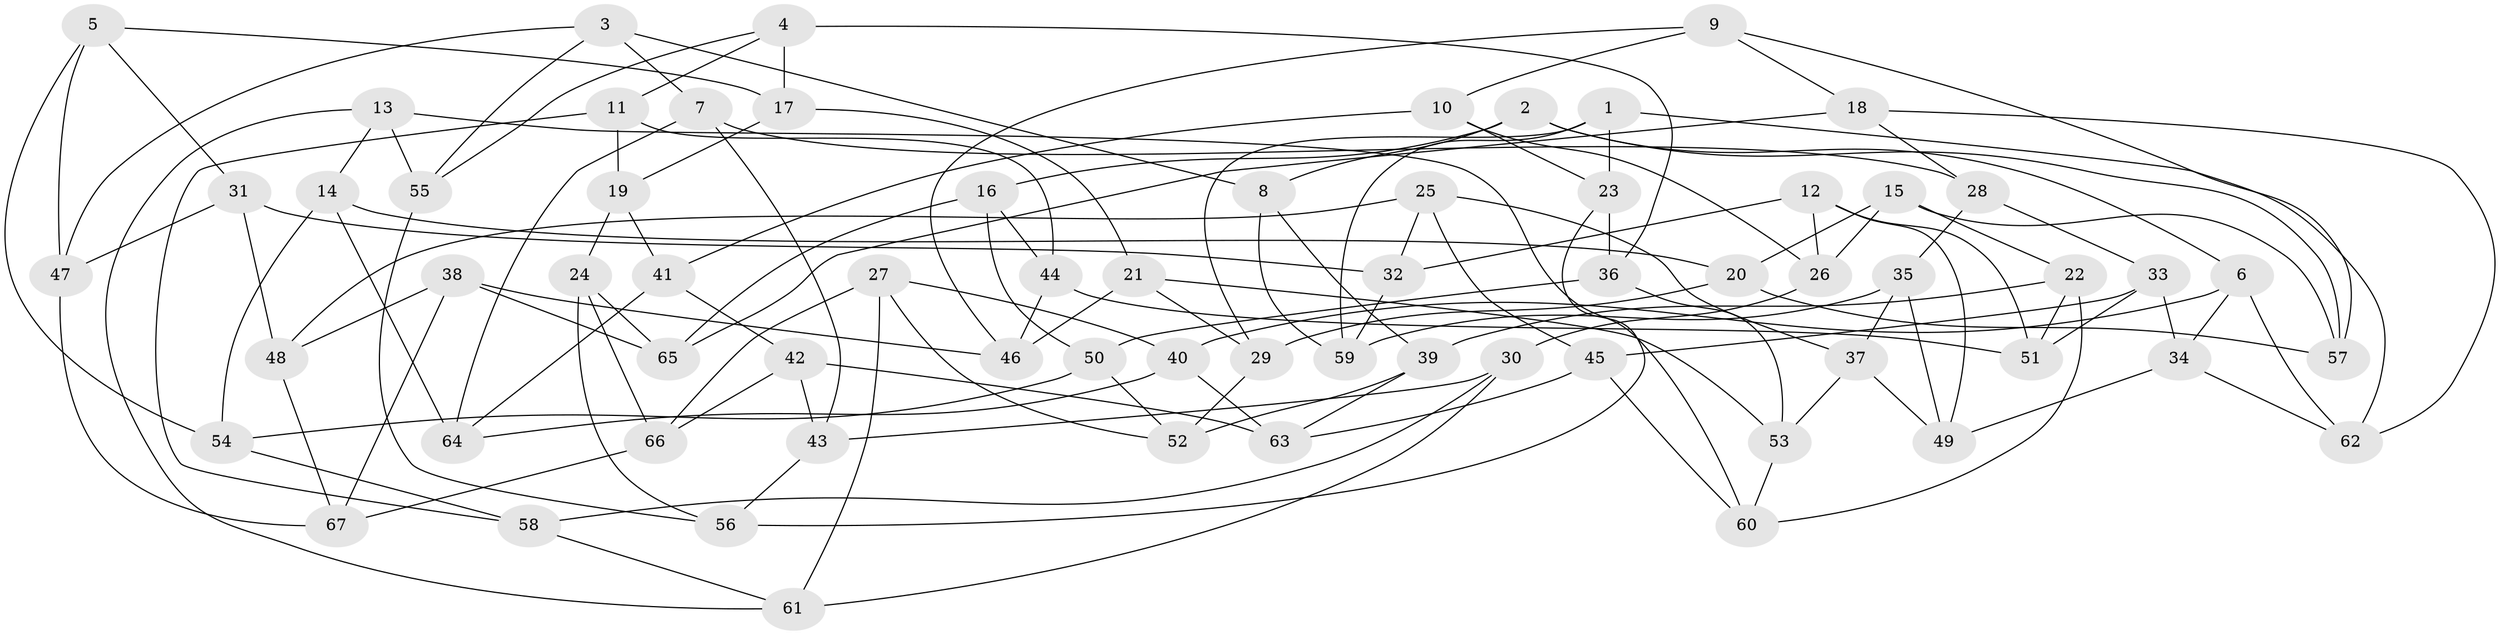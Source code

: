 // coarse degree distribution, {6: 0.55, 5: 0.125, 4: 0.3, 3: 0.025}
// Generated by graph-tools (version 1.1) at 2025/24/03/03/25 07:24:23]
// undirected, 67 vertices, 134 edges
graph export_dot {
graph [start="1"]
  node [color=gray90,style=filled];
  1;
  2;
  3;
  4;
  5;
  6;
  7;
  8;
  9;
  10;
  11;
  12;
  13;
  14;
  15;
  16;
  17;
  18;
  19;
  20;
  21;
  22;
  23;
  24;
  25;
  26;
  27;
  28;
  29;
  30;
  31;
  32;
  33;
  34;
  35;
  36;
  37;
  38;
  39;
  40;
  41;
  42;
  43;
  44;
  45;
  46;
  47;
  48;
  49;
  50;
  51;
  52;
  53;
  54;
  55;
  56;
  57;
  58;
  59;
  60;
  61;
  62;
  63;
  64;
  65;
  66;
  67;
  1 -- 29;
  1 -- 62;
  1 -- 59;
  1 -- 23;
  2 -- 57;
  2 -- 6;
  2 -- 8;
  2 -- 16;
  3 -- 55;
  3 -- 8;
  3 -- 7;
  3 -- 47;
  4 -- 36;
  4 -- 17;
  4 -- 55;
  4 -- 11;
  5 -- 47;
  5 -- 31;
  5 -- 54;
  5 -- 17;
  6 -- 40;
  6 -- 34;
  6 -- 62;
  7 -- 43;
  7 -- 64;
  7 -- 28;
  8 -- 39;
  8 -- 59;
  9 -- 18;
  9 -- 10;
  9 -- 57;
  9 -- 46;
  10 -- 41;
  10 -- 23;
  10 -- 26;
  11 -- 19;
  11 -- 44;
  11 -- 58;
  12 -- 51;
  12 -- 32;
  12 -- 26;
  12 -- 49;
  13 -- 61;
  13 -- 55;
  13 -- 60;
  13 -- 14;
  14 -- 54;
  14 -- 20;
  14 -- 64;
  15 -- 26;
  15 -- 22;
  15 -- 57;
  15 -- 20;
  16 -- 65;
  16 -- 44;
  16 -- 50;
  17 -- 21;
  17 -- 19;
  18 -- 28;
  18 -- 65;
  18 -- 62;
  19 -- 41;
  19 -- 24;
  20 -- 57;
  20 -- 29;
  21 -- 29;
  21 -- 53;
  21 -- 46;
  22 -- 39;
  22 -- 60;
  22 -- 51;
  23 -- 56;
  23 -- 36;
  24 -- 66;
  24 -- 56;
  24 -- 65;
  25 -- 32;
  25 -- 48;
  25 -- 37;
  25 -- 45;
  26 -- 30;
  27 -- 66;
  27 -- 52;
  27 -- 40;
  27 -- 61;
  28 -- 35;
  28 -- 33;
  29 -- 52;
  30 -- 43;
  30 -- 58;
  30 -- 61;
  31 -- 32;
  31 -- 47;
  31 -- 48;
  32 -- 59;
  33 -- 51;
  33 -- 34;
  33 -- 45;
  34 -- 49;
  34 -- 62;
  35 -- 49;
  35 -- 37;
  35 -- 59;
  36 -- 50;
  36 -- 53;
  37 -- 53;
  37 -- 49;
  38 -- 67;
  38 -- 46;
  38 -- 65;
  38 -- 48;
  39 -- 52;
  39 -- 63;
  40 -- 64;
  40 -- 63;
  41 -- 64;
  41 -- 42;
  42 -- 43;
  42 -- 66;
  42 -- 63;
  43 -- 56;
  44 -- 46;
  44 -- 51;
  45 -- 63;
  45 -- 60;
  47 -- 67;
  48 -- 67;
  50 -- 52;
  50 -- 54;
  53 -- 60;
  54 -- 58;
  55 -- 56;
  58 -- 61;
  66 -- 67;
}
